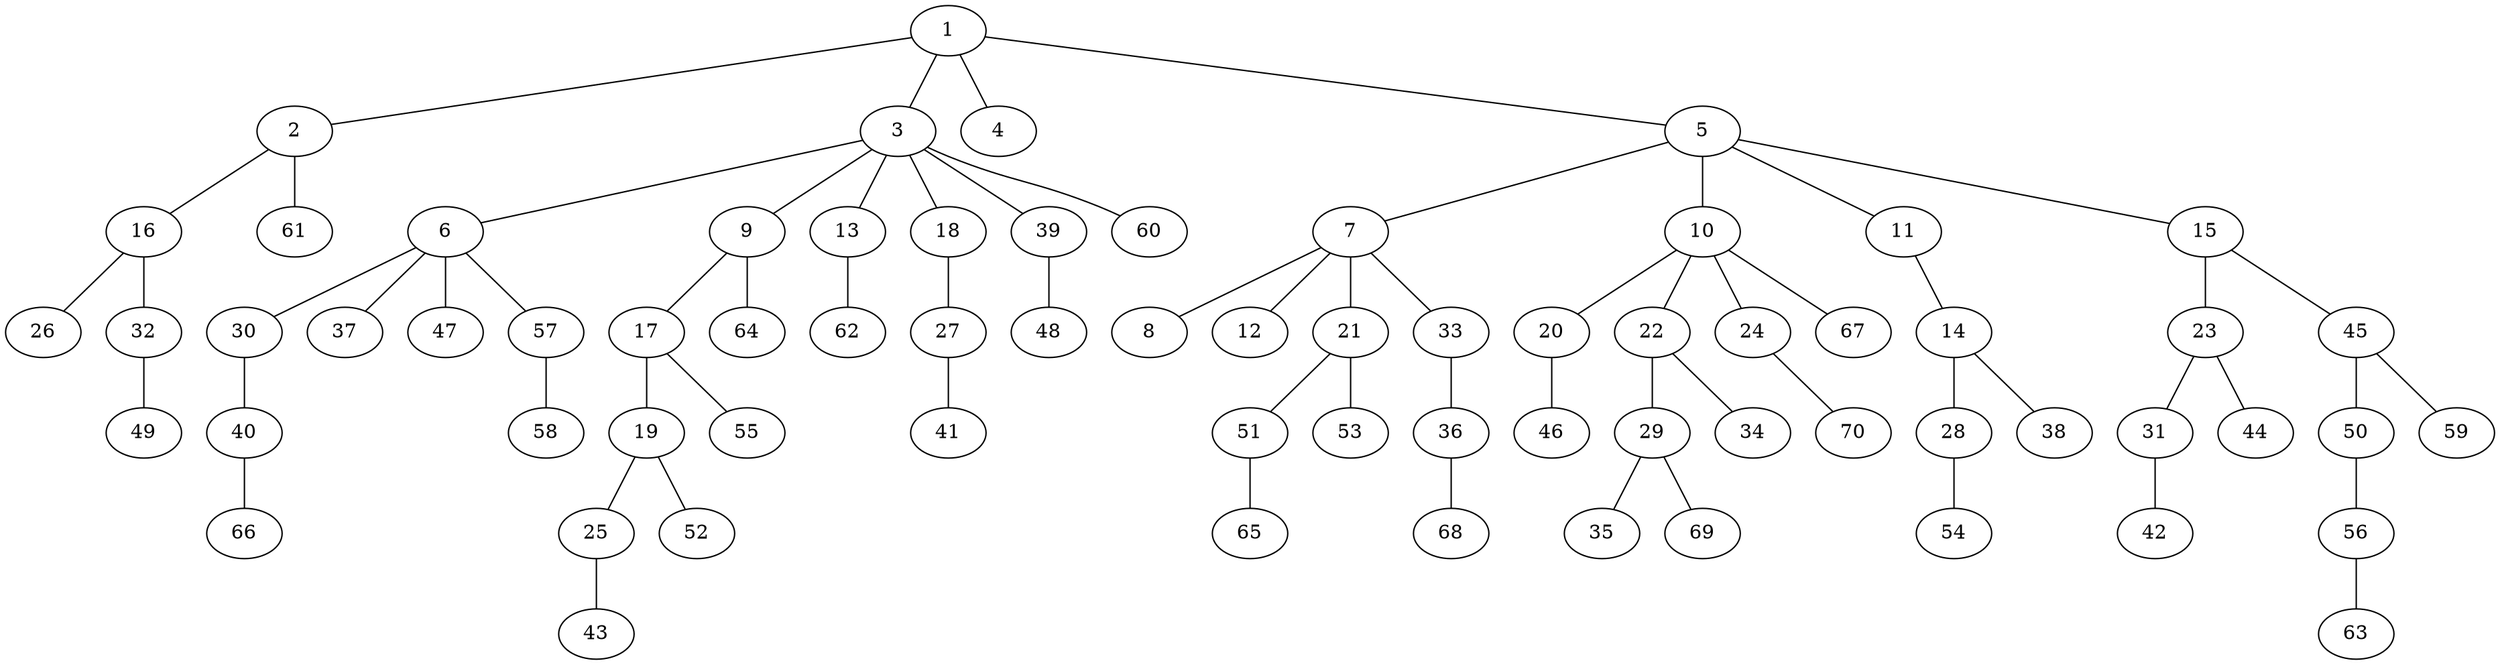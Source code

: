 graph graphname {1--2
1--3
1--4
1--5
2--16
2--61
3--6
3--9
3--13
3--18
3--39
3--60
5--7
5--10
5--11
5--15
6--30
6--37
6--47
6--57
7--8
7--12
7--21
7--33
9--17
9--64
10--20
10--22
10--24
10--67
11--14
13--62
14--28
14--38
15--23
15--45
16--26
16--32
17--19
17--55
18--27
19--25
19--52
20--46
21--51
21--53
22--29
22--34
23--31
23--44
24--70
25--43
27--41
28--54
29--35
29--69
30--40
31--42
32--49
33--36
36--68
39--48
40--66
45--50
45--59
50--56
51--65
56--63
57--58
}